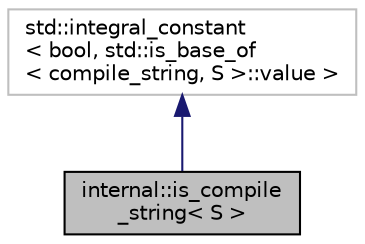 digraph "internal::is_compile_string&lt; S &gt;"
{
  edge [fontname="Helvetica",fontsize="10",labelfontname="Helvetica",labelfontsize="10"];
  node [fontname="Helvetica",fontsize="10",shape=record];
  Node1 [label="internal::is_compile\l_string\< S \>",height=0.2,width=0.4,color="black", fillcolor="grey75", style="filled" fontcolor="black"];
  Node2 -> Node1 [dir="back",color="midnightblue",fontsize="10",style="solid",fontname="Helvetica"];
  Node2 [label="std::integral_constant\l\< bool, std::is_base_of\l\< compile_string, S \>::value \>",height=0.2,width=0.4,color="grey75", fillcolor="white", style="filled"];
}
